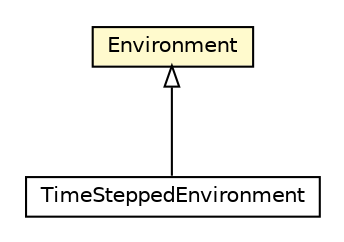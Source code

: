 #!/usr/local/bin/dot
#
# Class diagram 
# Generated by UMLGraph version R5_6_6-1-g9240c4 (http://www.umlgraph.org/)
#

digraph G {
	edge [fontname="Helvetica",fontsize=10,labelfontname="Helvetica",labelfontsize=10];
	node [fontname="Helvetica",fontsize=10,shape=plaintext];
	nodesep=0.25;
	ranksep=0.5;
	// jason.environment.TimeSteppedEnvironment
	c18497 [label=<<table title="jason.environment.TimeSteppedEnvironment" border="0" cellborder="1" cellspacing="0" cellpadding="2" port="p" href="./TimeSteppedEnvironment.html">
		<tr><td><table border="0" cellspacing="0" cellpadding="1">
<tr><td align="center" balign="center"> TimeSteppedEnvironment </td></tr>
		</table></td></tr>
		</table>>, URL="./TimeSteppedEnvironment.html", fontname="Helvetica", fontcolor="black", fontsize=10.0];
	// jason.environment.Environment
	c18501 [label=<<table title="jason.environment.Environment" border="0" cellborder="1" cellspacing="0" cellpadding="2" port="p" bgcolor="lemonChiffon" href="./Environment.html">
		<tr><td><table border="0" cellspacing="0" cellpadding="1">
<tr><td align="center" balign="center"> Environment </td></tr>
		</table></td></tr>
		</table>>, URL="./Environment.html", fontname="Helvetica", fontcolor="black", fontsize=10.0];
	//jason.environment.TimeSteppedEnvironment extends jason.environment.Environment
	c18501:p -> c18497:p [dir=back,arrowtail=empty];
}

